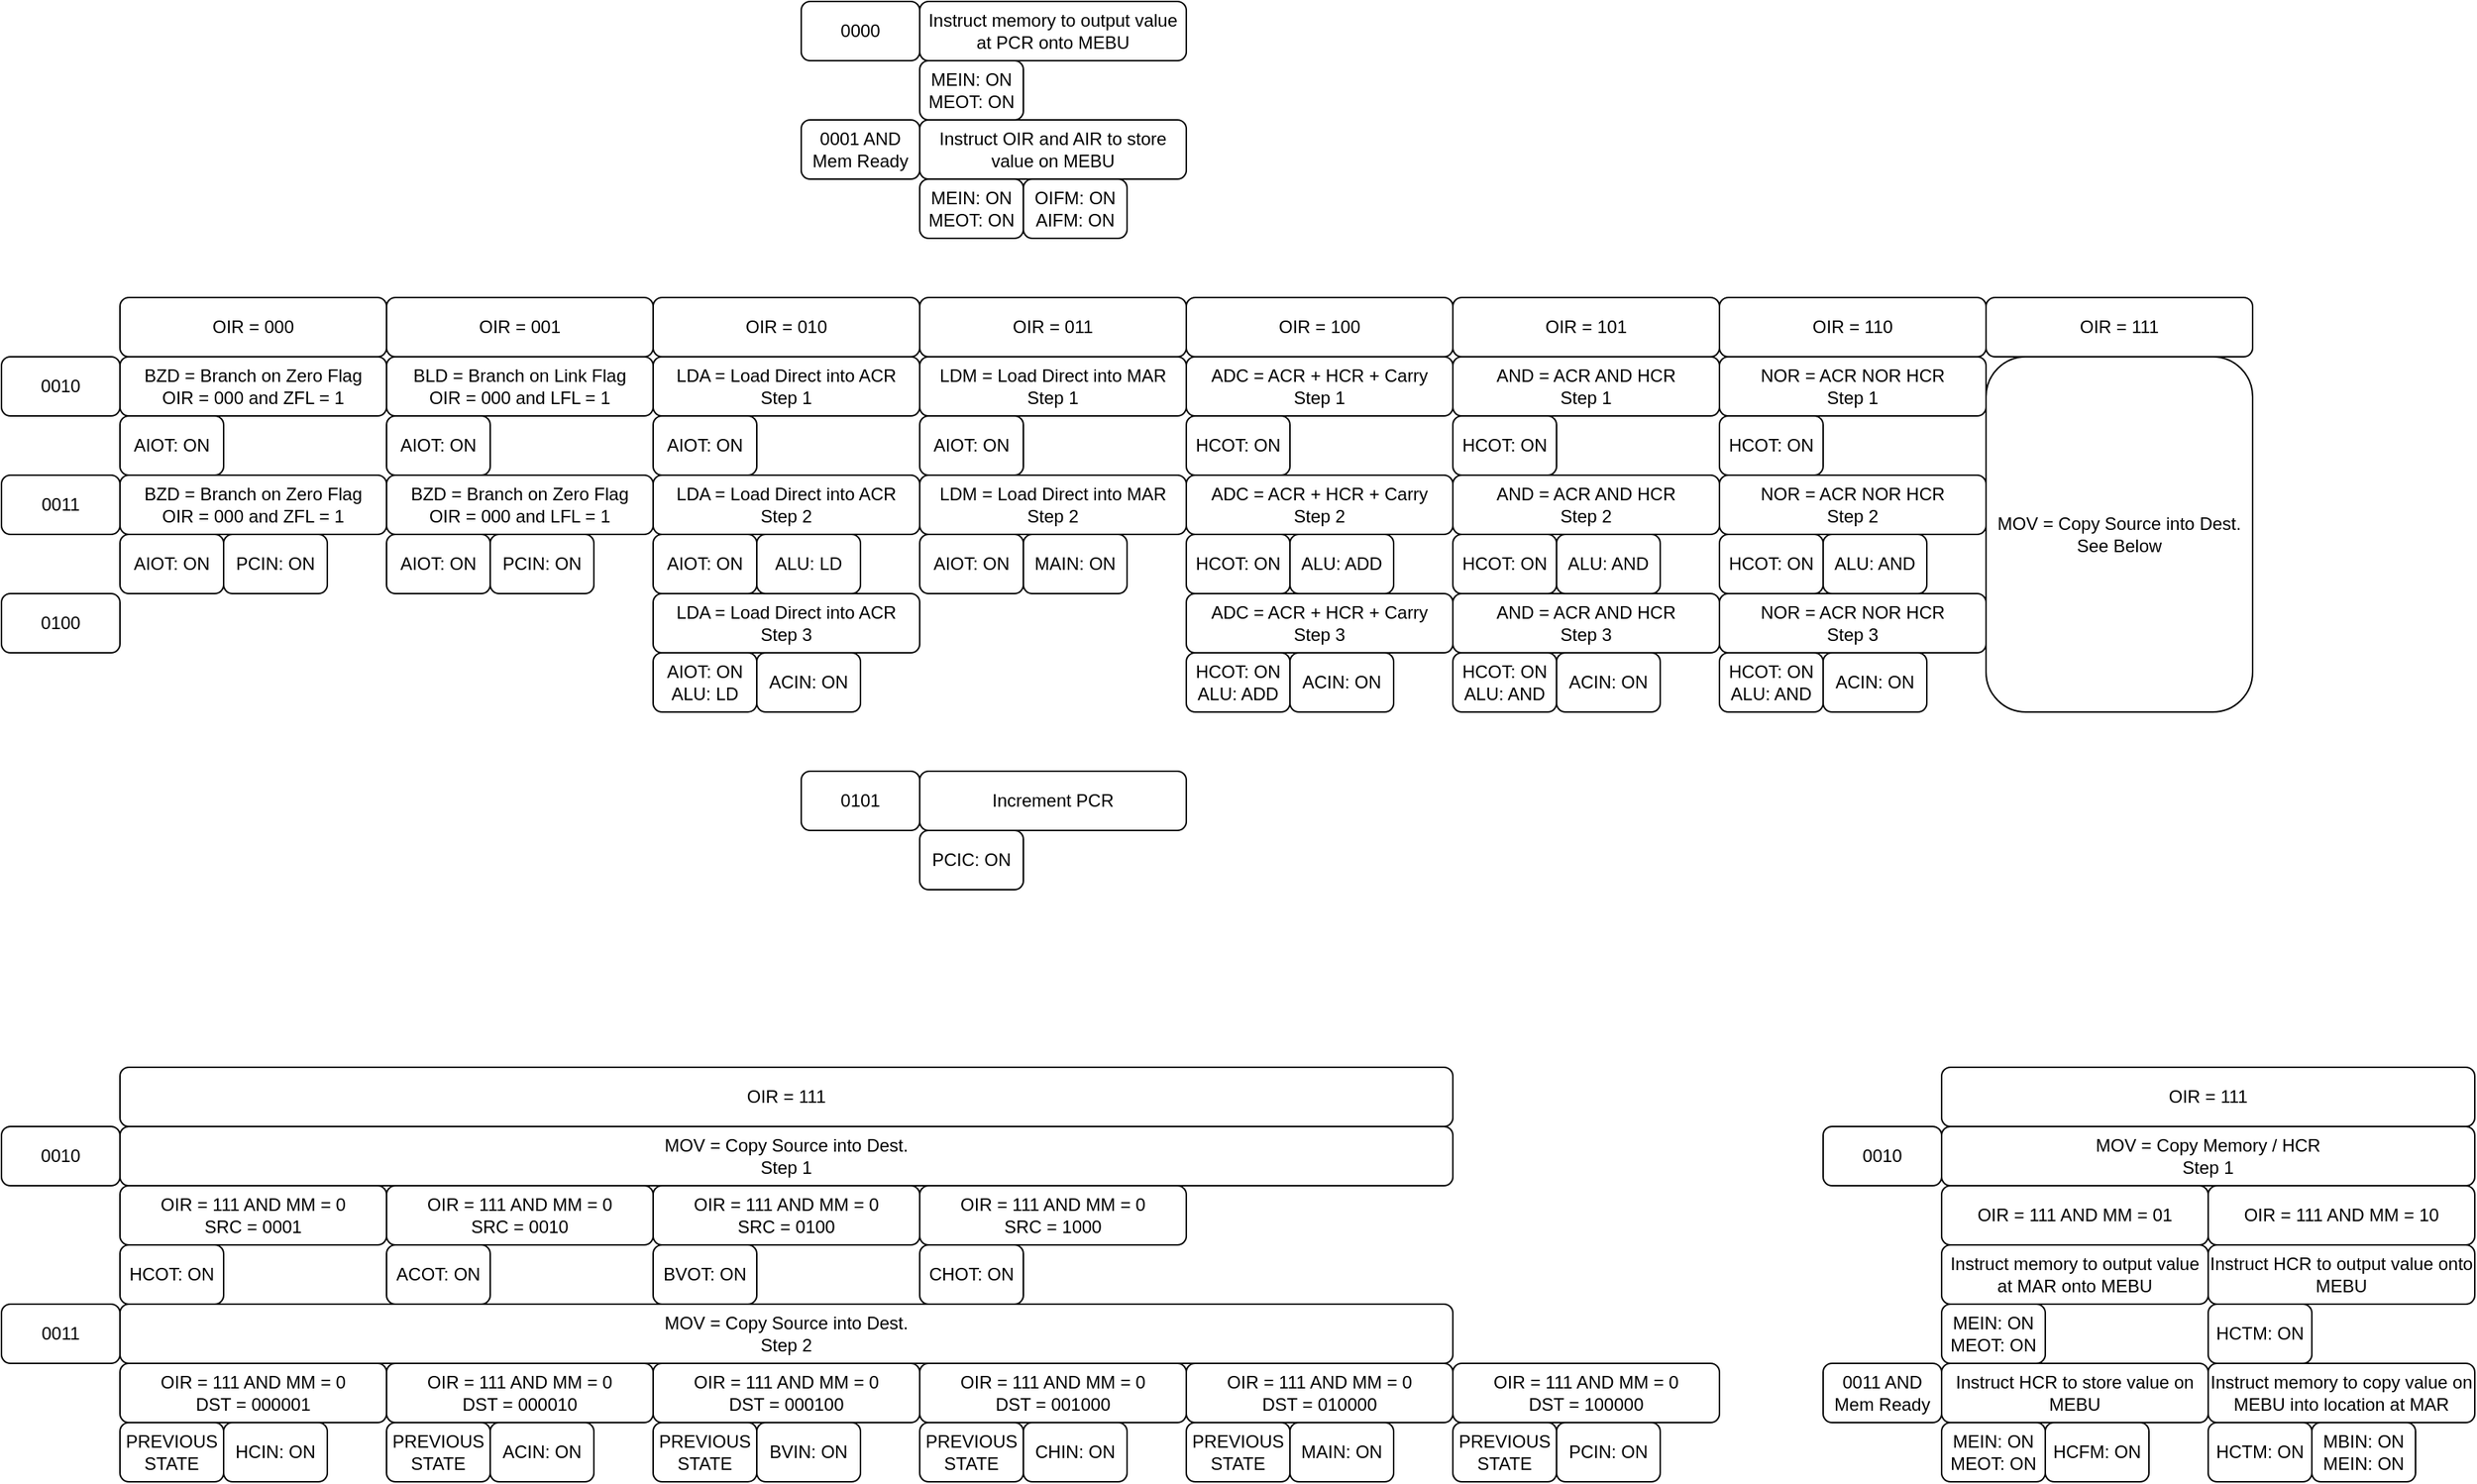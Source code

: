 <mxfile version="26.0.3">
  <diagram name="Page-1" id="bYtNB0YNxuCeWqaJjl6Y">
    <mxGraphModel dx="2537" dy="993" grid="1" gridSize="10" guides="1" tooltips="1" connect="1" arrows="1" fold="1" page="1" pageScale="1" pageWidth="850" pageHeight="1100" math="0" shadow="0">
      <root>
        <mxCell id="0" />
        <mxCell id="1" parent="0" />
        <mxCell id="NWNepyYpS4t74kmyVj0q-1" value="MEIN: ON&lt;br&gt;MEOT: ON" style="rounded=1;whiteSpace=wrap;html=1;" parent="1" vertex="1">
          <mxGeometry x="240" y="80" width="70" height="40" as="geometry" />
        </mxCell>
        <mxCell id="NWNepyYpS4t74kmyVj0q-2" value="Instruct memory to output value at PCR onto MEBU" style="rounded=1;whiteSpace=wrap;html=1;" parent="1" vertex="1">
          <mxGeometry x="240" y="40" width="180" height="40" as="geometry" />
        </mxCell>
        <mxCell id="NWNepyYpS4t74kmyVj0q-4" value="0000" style="rounded=1;whiteSpace=wrap;html=1;" parent="1" vertex="1">
          <mxGeometry x="160" y="40" width="80" height="40" as="geometry" />
        </mxCell>
        <mxCell id="NWNepyYpS4t74kmyVj0q-5" value="0001 AND&lt;div&gt;Mem Ready&lt;/div&gt;" style="rounded=1;whiteSpace=wrap;html=1;" parent="1" vertex="1">
          <mxGeometry x="160" y="120" width="80" height="40" as="geometry" />
        </mxCell>
        <mxCell id="NWNepyYpS4t74kmyVj0q-9" value="Instruct OIR and AIR to store value on MEBU" style="rounded=1;whiteSpace=wrap;html=1;" parent="1" vertex="1">
          <mxGeometry x="240" y="120" width="180" height="40" as="geometry" />
        </mxCell>
        <mxCell id="NWNepyYpS4t74kmyVj0q-10" value="MEIN: ON&lt;br&gt;MEOT: ON" style="rounded=1;whiteSpace=wrap;html=1;" parent="1" vertex="1">
          <mxGeometry x="240" y="160" width="70" height="40" as="geometry" />
        </mxCell>
        <mxCell id="NWNepyYpS4t74kmyVj0q-11" value="OIFM: ON&lt;br&gt;AIFM: ON" style="rounded=1;whiteSpace=wrap;html=1;" parent="1" vertex="1">
          <mxGeometry x="310" y="160" width="70" height="40" as="geometry" />
        </mxCell>
        <mxCell id="3Y0GEc5BFxeLh7h3kEDQ-1" value="0010" style="rounded=1;whiteSpace=wrap;html=1;" parent="1" vertex="1">
          <mxGeometry x="-380" y="280" width="80" height="40" as="geometry" />
        </mxCell>
        <mxCell id="3Y0GEc5BFxeLh7h3kEDQ-2" value="OIR = 100" style="rounded=1;whiteSpace=wrap;html=1;" parent="1" vertex="1">
          <mxGeometry x="420" y="240" width="180" height="40" as="geometry" />
        </mxCell>
        <mxCell id="3Y0GEc5BFxeLh7h3kEDQ-4" value="OIR = 111" style="rounded=1;whiteSpace=wrap;html=1;" parent="1" vertex="1">
          <mxGeometry x="960" y="240" width="180" height="40" as="geometry" />
        </mxCell>
        <mxCell id="3Y0GEc5BFxeLh7h3kEDQ-5" value="OIR = 110" style="rounded=1;whiteSpace=wrap;html=1;" parent="1" vertex="1">
          <mxGeometry x="780" y="240" width="180" height="40" as="geometry" />
        </mxCell>
        <mxCell id="3Y0GEc5BFxeLh7h3kEDQ-6" value="OIR = 101" style="rounded=1;whiteSpace=wrap;html=1;" parent="1" vertex="1">
          <mxGeometry x="600" y="240" width="180" height="40" as="geometry" />
        </mxCell>
        <mxCell id="3Y0GEc5BFxeLh7h3kEDQ-7" value="OIR = 000" style="rounded=1;whiteSpace=wrap;html=1;" parent="1" vertex="1">
          <mxGeometry x="-300" y="240" width="180" height="40" as="geometry" />
        </mxCell>
        <mxCell id="3Y0GEc5BFxeLh7h3kEDQ-8" value="OIR = 001" style="rounded=1;whiteSpace=wrap;html=1;" parent="1" vertex="1">
          <mxGeometry x="-120" y="240" width="180" height="40" as="geometry" />
        </mxCell>
        <mxCell id="3Y0GEc5BFxeLh7h3kEDQ-9" value="OIR = 010" style="rounded=1;whiteSpace=wrap;html=1;" parent="1" vertex="1">
          <mxGeometry x="60" y="240" width="180" height="40" as="geometry" />
        </mxCell>
        <mxCell id="3Y0GEc5BFxeLh7h3kEDQ-10" value="OIR = 011" style="rounded=1;whiteSpace=wrap;html=1;" parent="1" vertex="1">
          <mxGeometry x="240" y="240" width="180" height="40" as="geometry" />
        </mxCell>
        <mxCell id="3Y0GEc5BFxeLh7h3kEDQ-11" value="LDA = Load Direct into ACR&lt;div&gt;Step 1&lt;/div&gt;" style="rounded=1;whiteSpace=wrap;html=1;" parent="1" vertex="1">
          <mxGeometry x="60" y="280" width="180" height="40" as="geometry" />
        </mxCell>
        <mxCell id="3Y0GEc5BFxeLh7h3kEDQ-12" value="LDM = Load Direct into MAR&lt;div&gt;Step 1&lt;/div&gt;" style="rounded=1;whiteSpace=wrap;html=1;" parent="1" vertex="1">
          <mxGeometry x="240" y="280" width="180" height="40" as="geometry" />
        </mxCell>
        <mxCell id="3Y0GEc5BFxeLh7h3kEDQ-13" value="AIOT: ON" style="rounded=1;whiteSpace=wrap;html=1;" parent="1" vertex="1">
          <mxGeometry x="60" y="320" width="70" height="40" as="geometry" />
        </mxCell>
        <mxCell id="3Y0GEc5BFxeLh7h3kEDQ-14" value="LDA = Load Direct into ACR&lt;div&gt;Step 2&lt;/div&gt;" style="rounded=1;whiteSpace=wrap;html=1;" parent="1" vertex="1">
          <mxGeometry x="60" y="360" width="180" height="40" as="geometry" />
        </mxCell>
        <mxCell id="3Y0GEc5BFxeLh7h3kEDQ-15" value="AIOT: ON" style="rounded=1;whiteSpace=wrap;html=1;" parent="1" vertex="1">
          <mxGeometry x="240" y="320" width="70" height="40" as="geometry" />
        </mxCell>
        <mxCell id="3Y0GEc5BFxeLh7h3kEDQ-16" value="LDM = Load Direct into MAR&lt;div&gt;Step 2&lt;/div&gt;" style="rounded=1;whiteSpace=wrap;html=1;" parent="1" vertex="1">
          <mxGeometry x="240" y="360" width="180" height="40" as="geometry" />
        </mxCell>
        <mxCell id="3Y0GEc5BFxeLh7h3kEDQ-17" value="0011" style="rounded=1;whiteSpace=wrap;html=1;" parent="1" vertex="1">
          <mxGeometry x="-380" y="360" width="80" height="40" as="geometry" />
        </mxCell>
        <mxCell id="3Y0GEc5BFxeLh7h3kEDQ-18" value="AIOT: ON" style="rounded=1;whiteSpace=wrap;html=1;" parent="1" vertex="1">
          <mxGeometry x="60" y="400" width="70" height="40" as="geometry" />
        </mxCell>
        <mxCell id="3Y0GEc5BFxeLh7h3kEDQ-19" value="AIOT: ON" style="rounded=1;whiteSpace=wrap;html=1;" parent="1" vertex="1">
          <mxGeometry x="240" y="400" width="70" height="40" as="geometry" />
        </mxCell>
        <mxCell id="3Y0GEc5BFxeLh7h3kEDQ-20" value="ALU: LD" style="rounded=1;whiteSpace=wrap;html=1;" parent="1" vertex="1">
          <mxGeometry x="130" y="400" width="70" height="40" as="geometry" />
        </mxCell>
        <mxCell id="3Y0GEc5BFxeLh7h3kEDQ-21" value="MAIN: ON" style="rounded=1;whiteSpace=wrap;html=1;" parent="1" vertex="1">
          <mxGeometry x="310" y="400" width="70" height="40" as="geometry" />
        </mxCell>
        <mxCell id="3Y0GEc5BFxeLh7h3kEDQ-22" value="LDA = Load Direct into ACR&lt;div&gt;Step 3&lt;/div&gt;" style="rounded=1;whiteSpace=wrap;html=1;" parent="1" vertex="1">
          <mxGeometry x="60" y="440" width="180" height="40" as="geometry" />
        </mxCell>
        <mxCell id="3Y0GEc5BFxeLh7h3kEDQ-23" value="AIOT: ON&lt;br&gt;ALU: LD" style="rounded=1;whiteSpace=wrap;html=1;" parent="1" vertex="1">
          <mxGeometry x="60" y="480" width="70" height="40" as="geometry" />
        </mxCell>
        <mxCell id="3Y0GEc5BFxeLh7h3kEDQ-24" value="ACIN: ON" style="rounded=1;whiteSpace=wrap;html=1;" parent="1" vertex="1">
          <mxGeometry x="130" y="480" width="70" height="40" as="geometry" />
        </mxCell>
        <mxCell id="3Y0GEc5BFxeLh7h3kEDQ-25" value="0100" style="rounded=1;whiteSpace=wrap;html=1;" parent="1" vertex="1">
          <mxGeometry x="-380" y="440" width="80" height="40" as="geometry" />
        </mxCell>
        <mxCell id="3Y0GEc5BFxeLh7h3kEDQ-26" value="ADC = ACR + HCR + Carry&lt;div&gt;Step 1&lt;/div&gt;" style="rounded=1;whiteSpace=wrap;html=1;" parent="1" vertex="1">
          <mxGeometry x="420" y="280" width="180" height="40" as="geometry" />
        </mxCell>
        <mxCell id="3Y0GEc5BFxeLh7h3kEDQ-27" value="ALU: ADD" style="rounded=1;whiteSpace=wrap;html=1;" parent="1" vertex="1">
          <mxGeometry x="490" y="400" width="70" height="40" as="geometry" />
        </mxCell>
        <mxCell id="3Y0GEc5BFxeLh7h3kEDQ-28" value="ADC = ACR + HCR + Carry&lt;br&gt;&lt;div&gt;Step 2&lt;/div&gt;" style="rounded=1;whiteSpace=wrap;html=1;" parent="1" vertex="1">
          <mxGeometry x="420" y="360" width="180" height="40" as="geometry" />
        </mxCell>
        <mxCell id="3Y0GEc5BFxeLh7h3kEDQ-29" value="HCOT: ON" style="rounded=1;whiteSpace=wrap;html=1;" parent="1" vertex="1">
          <mxGeometry x="420" y="320" width="70" height="40" as="geometry" />
        </mxCell>
        <mxCell id="3Y0GEc5BFxeLh7h3kEDQ-30" value="HCOT: ON" style="rounded=1;whiteSpace=wrap;html=1;" parent="1" vertex="1">
          <mxGeometry x="420" y="400" width="70" height="40" as="geometry" />
        </mxCell>
        <mxCell id="3Y0GEc5BFxeLh7h3kEDQ-31" value="ADC = ACR + HCR + Carry&lt;br&gt;&lt;div&gt;Step 3&lt;/div&gt;" style="rounded=1;whiteSpace=wrap;html=1;" parent="1" vertex="1">
          <mxGeometry x="420" y="440" width="180" height="40" as="geometry" />
        </mxCell>
        <mxCell id="3Y0GEc5BFxeLh7h3kEDQ-32" value="HCOT: ON&lt;div&gt;ALU: ADD&lt;/div&gt;" style="rounded=1;whiteSpace=wrap;html=1;" parent="1" vertex="1">
          <mxGeometry x="420" y="480" width="70" height="40" as="geometry" />
        </mxCell>
        <mxCell id="3Y0GEc5BFxeLh7h3kEDQ-33" value="ACIN: ON" style="rounded=1;whiteSpace=wrap;html=1;" parent="1" vertex="1">
          <mxGeometry x="490" y="480" width="70" height="40" as="geometry" />
        </mxCell>
        <mxCell id="3Y0GEc5BFxeLh7h3kEDQ-34" value="AND = ACR AND HCR&lt;div&gt;Step 1&lt;/div&gt;" style="rounded=1;whiteSpace=wrap;html=1;" parent="1" vertex="1">
          <mxGeometry x="600" y="280" width="180" height="40" as="geometry" />
        </mxCell>
        <mxCell id="3Y0GEc5BFxeLh7h3kEDQ-35" value="ALU: AND" style="rounded=1;whiteSpace=wrap;html=1;" parent="1" vertex="1">
          <mxGeometry x="670" y="400" width="70" height="40" as="geometry" />
        </mxCell>
        <mxCell id="3Y0GEc5BFxeLh7h3kEDQ-36" value="AND = ACR AND HCR&lt;div&gt;Step 2&lt;/div&gt;" style="rounded=1;whiteSpace=wrap;html=1;" parent="1" vertex="1">
          <mxGeometry x="600" y="360" width="180" height="40" as="geometry" />
        </mxCell>
        <mxCell id="3Y0GEc5BFxeLh7h3kEDQ-37" value="HCOT: ON" style="rounded=1;whiteSpace=wrap;html=1;" parent="1" vertex="1">
          <mxGeometry x="600" y="320" width="70" height="40" as="geometry" />
        </mxCell>
        <mxCell id="3Y0GEc5BFxeLh7h3kEDQ-38" value="HCOT: ON" style="rounded=1;whiteSpace=wrap;html=1;" parent="1" vertex="1">
          <mxGeometry x="600" y="400" width="70" height="40" as="geometry" />
        </mxCell>
        <mxCell id="3Y0GEc5BFxeLh7h3kEDQ-39" value="AND = ACR AND HCR&lt;div&gt;Step 3&lt;/div&gt;" style="rounded=1;whiteSpace=wrap;html=1;" parent="1" vertex="1">
          <mxGeometry x="600" y="440" width="180" height="40" as="geometry" />
        </mxCell>
        <mxCell id="3Y0GEc5BFxeLh7h3kEDQ-40" value="HCOT: ON&lt;div&gt;ALU: AND&lt;/div&gt;" style="rounded=1;whiteSpace=wrap;html=1;" parent="1" vertex="1">
          <mxGeometry x="600" y="480" width="70" height="40" as="geometry" />
        </mxCell>
        <mxCell id="3Y0GEc5BFxeLh7h3kEDQ-41" value="ACIN: ON" style="rounded=1;whiteSpace=wrap;html=1;" parent="1" vertex="1">
          <mxGeometry x="670" y="480" width="70" height="40" as="geometry" />
        </mxCell>
        <mxCell id="3Y0GEc5BFxeLh7h3kEDQ-42" value="NOR = ACR NOR HCR&lt;div&gt;Step 1&lt;/div&gt;" style="rounded=1;whiteSpace=wrap;html=1;" parent="1" vertex="1">
          <mxGeometry x="780" y="280" width="180" height="40" as="geometry" />
        </mxCell>
        <mxCell id="3Y0GEc5BFxeLh7h3kEDQ-43" value="ALU: AND" style="rounded=1;whiteSpace=wrap;html=1;" parent="1" vertex="1">
          <mxGeometry x="850" y="400" width="70" height="40" as="geometry" />
        </mxCell>
        <mxCell id="3Y0GEc5BFxeLh7h3kEDQ-44" value="NOR = ACR NOR HCR&lt;br&gt;&lt;div&gt;Step 2&lt;/div&gt;" style="rounded=1;whiteSpace=wrap;html=1;" parent="1" vertex="1">
          <mxGeometry x="780" y="360" width="180" height="40" as="geometry" />
        </mxCell>
        <mxCell id="3Y0GEc5BFxeLh7h3kEDQ-45" value="HCOT: ON" style="rounded=1;whiteSpace=wrap;html=1;" parent="1" vertex="1">
          <mxGeometry x="780" y="320" width="70" height="40" as="geometry" />
        </mxCell>
        <mxCell id="3Y0GEc5BFxeLh7h3kEDQ-46" value="HCOT: ON" style="rounded=1;whiteSpace=wrap;html=1;" parent="1" vertex="1">
          <mxGeometry x="780" y="400" width="70" height="40" as="geometry" />
        </mxCell>
        <mxCell id="3Y0GEc5BFxeLh7h3kEDQ-47" value="NOR = ACR NOR HCR&lt;br&gt;&lt;div&gt;Step 3&lt;/div&gt;" style="rounded=1;whiteSpace=wrap;html=1;" parent="1" vertex="1">
          <mxGeometry x="780" y="440" width="180" height="40" as="geometry" />
        </mxCell>
        <mxCell id="3Y0GEc5BFxeLh7h3kEDQ-48" value="HCOT: ON&lt;div&gt;ALU: AND&lt;/div&gt;" style="rounded=1;whiteSpace=wrap;html=1;" parent="1" vertex="1">
          <mxGeometry x="780" y="480" width="70" height="40" as="geometry" />
        </mxCell>
        <mxCell id="3Y0GEc5BFxeLh7h3kEDQ-49" value="ACIN: ON" style="rounded=1;whiteSpace=wrap;html=1;" parent="1" vertex="1">
          <mxGeometry x="850" y="480" width="70" height="40" as="geometry" />
        </mxCell>
        <mxCell id="71fQ41_YJ7QtanYqEJl_-1" value="BZD = Branch on Zero Flag&lt;div&gt;OIR = 000 and ZFL = 1&lt;/div&gt;" style="rounded=1;whiteSpace=wrap;html=1;" parent="1" vertex="1">
          <mxGeometry x="-300" y="280" width="180" height="40" as="geometry" />
        </mxCell>
        <mxCell id="71fQ41_YJ7QtanYqEJl_-2" value="BZD = Branch on Zero Flag&lt;div&gt;OIR = 000 and ZFL = 1&lt;/div&gt;" style="rounded=1;whiteSpace=wrap;html=1;" parent="1" vertex="1">
          <mxGeometry x="-300" y="360" width="180" height="40" as="geometry" />
        </mxCell>
        <mxCell id="71fQ41_YJ7QtanYqEJl_-3" value="AIOT: ON" style="rounded=1;whiteSpace=wrap;html=1;" parent="1" vertex="1">
          <mxGeometry x="-300" y="320" width="70" height="40" as="geometry" />
        </mxCell>
        <mxCell id="71fQ41_YJ7QtanYqEJl_-4" value="AIOT: ON" style="rounded=1;whiteSpace=wrap;html=1;" parent="1" vertex="1">
          <mxGeometry x="-300" y="400" width="70" height="40" as="geometry" />
        </mxCell>
        <mxCell id="71fQ41_YJ7QtanYqEJl_-5" value="PCIN: ON" style="rounded=1;whiteSpace=wrap;html=1;" parent="1" vertex="1">
          <mxGeometry x="-230" y="400" width="70" height="40" as="geometry" />
        </mxCell>
        <mxCell id="71fQ41_YJ7QtanYqEJl_-6" value="BLD = Branch on Link Flag&lt;div&gt;OIR = 000 and LFL = 1&lt;/div&gt;" style="rounded=1;whiteSpace=wrap;html=1;" parent="1" vertex="1">
          <mxGeometry x="-120" y="280" width="180" height="40" as="geometry" />
        </mxCell>
        <mxCell id="71fQ41_YJ7QtanYqEJl_-7" value="BZD = Branch on Zero Flag&lt;div&gt;OIR = 000 and LFL = 1&lt;/div&gt;" style="rounded=1;whiteSpace=wrap;html=1;" parent="1" vertex="1">
          <mxGeometry x="-120" y="360" width="180" height="40" as="geometry" />
        </mxCell>
        <mxCell id="71fQ41_YJ7QtanYqEJl_-8" value="AIOT: ON" style="rounded=1;whiteSpace=wrap;html=1;" parent="1" vertex="1">
          <mxGeometry x="-120" y="320" width="70" height="40" as="geometry" />
        </mxCell>
        <mxCell id="71fQ41_YJ7QtanYqEJl_-9" value="AIOT: ON" style="rounded=1;whiteSpace=wrap;html=1;" parent="1" vertex="1">
          <mxGeometry x="-120" y="400" width="70" height="40" as="geometry" />
        </mxCell>
        <mxCell id="71fQ41_YJ7QtanYqEJl_-10" value="PCIN: ON" style="rounded=1;whiteSpace=wrap;html=1;" parent="1" vertex="1">
          <mxGeometry x="-50" y="400" width="70" height="40" as="geometry" />
        </mxCell>
        <mxCell id="71fQ41_YJ7QtanYqEJl_-11" value="MOV = Copy Source into Dest.&lt;div&gt;See Below&lt;/div&gt;" style="rounded=1;whiteSpace=wrap;html=1;" parent="1" vertex="1">
          <mxGeometry x="960" y="280" width="180" height="240" as="geometry" />
        </mxCell>
        <mxCell id="3mzZENfsGVjmYcifXkO6-1" value="OIR = 111" style="rounded=1;whiteSpace=wrap;html=1;" parent="1" vertex="1">
          <mxGeometry x="-300" y="760" width="900" height="40" as="geometry" />
        </mxCell>
        <mxCell id="3mzZENfsGVjmYcifXkO6-2" value="MOV = Copy Source into Dest.&lt;div&gt;Step 1&lt;/div&gt;" style="rounded=1;whiteSpace=wrap;html=1;" parent="1" vertex="1">
          <mxGeometry x="-300" y="800" width="900" height="40" as="geometry" />
        </mxCell>
        <mxCell id="3mzZENfsGVjmYcifXkO6-3" value="0010" style="rounded=1;whiteSpace=wrap;html=1;" parent="1" vertex="1">
          <mxGeometry x="-380" y="800" width="80" height="40" as="geometry" />
        </mxCell>
        <mxCell id="3mzZENfsGVjmYcifXkO6-4" value="OIR = 111 AND MM = 0&lt;div&gt;SRC = 0001&lt;/div&gt;" style="rounded=1;whiteSpace=wrap;html=1;" parent="1" vertex="1">
          <mxGeometry x="-300" y="840" width="180" height="40" as="geometry" />
        </mxCell>
        <mxCell id="3mzZENfsGVjmYcifXkO6-5" value="OIR = 111 AND MM = 0&lt;div&gt;SRC = 0010&lt;/div&gt;" style="rounded=1;whiteSpace=wrap;html=1;" parent="1" vertex="1">
          <mxGeometry x="-120" y="840" width="180" height="40" as="geometry" />
        </mxCell>
        <mxCell id="3mzZENfsGVjmYcifXkO6-6" value="OIR = 111 AND MM = 0&lt;div&gt;SRC = 0100&lt;/div&gt;" style="rounded=1;whiteSpace=wrap;html=1;" parent="1" vertex="1">
          <mxGeometry x="60" y="840" width="180" height="40" as="geometry" />
        </mxCell>
        <mxCell id="3mzZENfsGVjmYcifXkO6-7" value="HCOT: ON" style="rounded=1;whiteSpace=wrap;html=1;" parent="1" vertex="1">
          <mxGeometry x="-300" y="880" width="70" height="40" as="geometry" />
        </mxCell>
        <mxCell id="3mzZENfsGVjmYcifXkO6-8" value="ACOT: ON" style="rounded=1;whiteSpace=wrap;html=1;" parent="1" vertex="1">
          <mxGeometry x="-120" y="880" width="70" height="40" as="geometry" />
        </mxCell>
        <mxCell id="3mzZENfsGVjmYcifXkO6-9" value="BVOT: ON" style="rounded=1;whiteSpace=wrap;html=1;" parent="1" vertex="1">
          <mxGeometry x="60" y="880" width="70" height="40" as="geometry" />
        </mxCell>
        <mxCell id="3mzZENfsGVjmYcifXkO6-11" value="MOV = Copy Source into Dest.&lt;div&gt;Step 2&lt;/div&gt;" style="rounded=1;whiteSpace=wrap;html=1;" parent="1" vertex="1">
          <mxGeometry x="-300" y="920" width="900" height="40" as="geometry" />
        </mxCell>
        <mxCell id="3mzZENfsGVjmYcifXkO6-12" value="0011" style="rounded=1;whiteSpace=wrap;html=1;" parent="1" vertex="1">
          <mxGeometry x="-380" y="920" width="80" height="40" as="geometry" />
        </mxCell>
        <mxCell id="3mzZENfsGVjmYcifXkO6-16" value="PREVIOUS&lt;div&gt;STATE&lt;/div&gt;" style="rounded=1;whiteSpace=wrap;html=1;" parent="1" vertex="1">
          <mxGeometry x="-300" y="1000" width="70" height="40" as="geometry" />
        </mxCell>
        <mxCell id="3mzZENfsGVjmYcifXkO6-20" value="OIR = 111 AND MM = 0&lt;div&gt;DST = 000001&lt;/div&gt;" style="rounded=1;whiteSpace=wrap;html=1;" parent="1" vertex="1">
          <mxGeometry x="-300" y="960" width="180" height="40" as="geometry" />
        </mxCell>
        <mxCell id="3mzZENfsGVjmYcifXkO6-23" value="OIR = 111 AND MM = 0&lt;div&gt;DST = 000010&lt;/div&gt;" style="rounded=1;whiteSpace=wrap;html=1;" parent="1" vertex="1">
          <mxGeometry x="-120" y="960" width="180" height="40" as="geometry" />
        </mxCell>
        <mxCell id="3mzZENfsGVjmYcifXkO6-24" value="OIR = 111 AND MM = 0&lt;div&gt;DST = 000100&lt;/div&gt;" style="rounded=1;whiteSpace=wrap;html=1;" parent="1" vertex="1">
          <mxGeometry x="60" y="960" width="180" height="40" as="geometry" />
        </mxCell>
        <mxCell id="3mzZENfsGVjmYcifXkO6-25" value="OIR = 111 AND MM = 0&lt;div&gt;DST = 001000&lt;/div&gt;" style="rounded=1;whiteSpace=wrap;html=1;" parent="1" vertex="1">
          <mxGeometry x="240" y="960" width="180" height="40" as="geometry" />
        </mxCell>
        <mxCell id="3mzZENfsGVjmYcifXkO6-26" value="OIR = 111 AND MM = 0&lt;div&gt;DST = 010000&lt;/div&gt;" style="rounded=1;whiteSpace=wrap;html=1;" parent="1" vertex="1">
          <mxGeometry x="420" y="960" width="180" height="40" as="geometry" />
        </mxCell>
        <mxCell id="3mzZENfsGVjmYcifXkO6-27" value="PREVIOUS&lt;div&gt;STATE&lt;/div&gt;" style="rounded=1;whiteSpace=wrap;html=1;" parent="1" vertex="1">
          <mxGeometry x="-120" y="1000" width="70" height="40" as="geometry" />
        </mxCell>
        <mxCell id="3mzZENfsGVjmYcifXkO6-28" value="PREVIOUS&lt;div&gt;STATE&lt;/div&gt;" style="rounded=1;whiteSpace=wrap;html=1;" parent="1" vertex="1">
          <mxGeometry x="60" y="1000" width="70" height="40" as="geometry" />
        </mxCell>
        <mxCell id="3mzZENfsGVjmYcifXkO6-29" value="PREVIOUS&lt;div&gt;STATE&lt;/div&gt;" style="rounded=1;whiteSpace=wrap;html=1;" parent="1" vertex="1">
          <mxGeometry x="240" y="1000" width="70" height="40" as="geometry" />
        </mxCell>
        <mxCell id="3mzZENfsGVjmYcifXkO6-30" value="PREVIOUS&lt;div&gt;STATE&lt;/div&gt;" style="rounded=1;whiteSpace=wrap;html=1;" parent="1" vertex="1">
          <mxGeometry x="420" y="1000" width="70" height="40" as="geometry" />
        </mxCell>
        <mxCell id="3mzZENfsGVjmYcifXkO6-31" value="HCIN: ON" style="rounded=1;whiteSpace=wrap;html=1;" parent="1" vertex="1">
          <mxGeometry x="-230" y="1000" width="70" height="40" as="geometry" />
        </mxCell>
        <mxCell id="3mzZENfsGVjmYcifXkO6-32" value="ACIN: ON" style="rounded=1;whiteSpace=wrap;html=1;" parent="1" vertex="1">
          <mxGeometry x="-50" y="1000" width="70" height="40" as="geometry" />
        </mxCell>
        <mxCell id="3mzZENfsGVjmYcifXkO6-33" value="BVIN: ON" style="rounded=1;whiteSpace=wrap;html=1;" parent="1" vertex="1">
          <mxGeometry x="130" y="1000" width="70" height="40" as="geometry" />
        </mxCell>
        <mxCell id="3mzZENfsGVjmYcifXkO6-34" value="CHIN: ON" style="rounded=1;whiteSpace=wrap;html=1;" parent="1" vertex="1">
          <mxGeometry x="310" y="1000" width="70" height="40" as="geometry" />
        </mxCell>
        <mxCell id="3mzZENfsGVjmYcifXkO6-35" value="MAIN: ON" style="rounded=1;whiteSpace=wrap;html=1;" parent="1" vertex="1">
          <mxGeometry x="490" y="1000" width="70" height="40" as="geometry" />
        </mxCell>
        <mxCell id="3mzZENfsGVjmYcifXkO6-36" value="OIR = 111" style="rounded=1;whiteSpace=wrap;html=1;" parent="1" vertex="1">
          <mxGeometry x="930" y="760" width="360" height="40" as="geometry" />
        </mxCell>
        <mxCell id="3mzZENfsGVjmYcifXkO6-37" value="MOV = Copy Memory / HCR&lt;div&gt;Step 1&lt;/div&gt;" style="rounded=1;whiteSpace=wrap;html=1;" parent="1" vertex="1">
          <mxGeometry x="930" y="800" width="360" height="40" as="geometry" />
        </mxCell>
        <mxCell id="3mzZENfsGVjmYcifXkO6-38" value="0010" style="rounded=1;whiteSpace=wrap;html=1;" parent="1" vertex="1">
          <mxGeometry x="850" y="800" width="80" height="40" as="geometry" />
        </mxCell>
        <mxCell id="3mzZENfsGVjmYcifXkO6-39" value="OIR = 111 AND MM = 01" style="rounded=1;whiteSpace=wrap;html=1;" parent="1" vertex="1">
          <mxGeometry x="930" y="840" width="180" height="40" as="geometry" />
        </mxCell>
        <mxCell id="3mzZENfsGVjmYcifXkO6-40" value="OIR = 111 AND MM = 10" style="rounded=1;whiteSpace=wrap;html=1;" parent="1" vertex="1">
          <mxGeometry x="1110" y="840" width="180" height="40" as="geometry" />
        </mxCell>
        <mxCell id="3mzZENfsGVjmYcifXkO6-41" value="MEIN: ON&lt;br&gt;MEOT: ON" style="rounded=1;whiteSpace=wrap;html=1;" parent="1" vertex="1">
          <mxGeometry x="930" y="920" width="70" height="40" as="geometry" />
        </mxCell>
        <mxCell id="3mzZENfsGVjmYcifXkO6-42" value="Instruct memory to output value at MAR onto MEBU" style="rounded=1;whiteSpace=wrap;html=1;" parent="1" vertex="1">
          <mxGeometry x="930" y="880" width="180" height="40" as="geometry" />
        </mxCell>
        <mxCell id="3mzZENfsGVjmYcifXkO6-43" value="0011 AND&lt;div&gt;Mem Ready&lt;/div&gt;" style="rounded=1;whiteSpace=wrap;html=1;" parent="1" vertex="1">
          <mxGeometry x="850" y="960" width="80" height="40" as="geometry" />
        </mxCell>
        <mxCell id="3mzZENfsGVjmYcifXkO6-44" value="Instruct HCR to store value on MEBU" style="rounded=1;whiteSpace=wrap;html=1;" parent="1" vertex="1">
          <mxGeometry x="930" y="960" width="180" height="40" as="geometry" />
        </mxCell>
        <mxCell id="3mzZENfsGVjmYcifXkO6-45" value="MEIN: ON&lt;br&gt;MEOT: ON" style="rounded=1;whiteSpace=wrap;html=1;" parent="1" vertex="1">
          <mxGeometry x="930" y="1000" width="70" height="40" as="geometry" />
        </mxCell>
        <mxCell id="3mzZENfsGVjmYcifXkO6-46" value="HCFM: ON" style="rounded=1;whiteSpace=wrap;html=1;" parent="1" vertex="1">
          <mxGeometry x="1000" y="1000" width="70" height="40" as="geometry" />
        </mxCell>
        <mxCell id="3mzZENfsGVjmYcifXkO6-47" value="Instruct HCR to output value onto MEBU" style="rounded=1;whiteSpace=wrap;html=1;" parent="1" vertex="1">
          <mxGeometry x="1110" y="880" width="180" height="40" as="geometry" />
        </mxCell>
        <mxCell id="3mzZENfsGVjmYcifXkO6-48" value="HCTM: ON" style="rounded=1;whiteSpace=wrap;html=1;" parent="1" vertex="1">
          <mxGeometry x="1110" y="920" width="70" height="40" as="geometry" />
        </mxCell>
        <mxCell id="3mzZENfsGVjmYcifXkO6-49" value="Instruct memory to copy value on MEBU into location at MAR" style="rounded=1;whiteSpace=wrap;html=1;" parent="1" vertex="1">
          <mxGeometry x="1110" y="960" width="180" height="40" as="geometry" />
        </mxCell>
        <mxCell id="3mzZENfsGVjmYcifXkO6-50" value="HCTM: ON" style="rounded=1;whiteSpace=wrap;html=1;" parent="1" vertex="1">
          <mxGeometry x="1110" y="1000" width="70" height="40" as="geometry" />
        </mxCell>
        <mxCell id="3mzZENfsGVjmYcifXkO6-51" value="MBIN: ON&lt;br&gt;MEIN: ON" style="rounded=1;whiteSpace=wrap;html=1;" parent="1" vertex="1">
          <mxGeometry x="1180" y="1000" width="70" height="40" as="geometry" />
        </mxCell>
        <mxCell id="3mzZENfsGVjmYcifXkO6-52" value="Increment PCR" style="rounded=1;whiteSpace=wrap;html=1;" parent="1" vertex="1">
          <mxGeometry x="240" y="560" width="180" height="40" as="geometry" />
        </mxCell>
        <mxCell id="3mzZENfsGVjmYcifXkO6-53" value="0101" style="rounded=1;whiteSpace=wrap;html=1;" parent="1" vertex="1">
          <mxGeometry x="160" y="560" width="80" height="40" as="geometry" />
        </mxCell>
        <mxCell id="3mzZENfsGVjmYcifXkO6-54" value="PCIC: ON" style="rounded=1;whiteSpace=wrap;html=1;" parent="1" vertex="1">
          <mxGeometry x="240" y="600" width="70" height="40" as="geometry" />
        </mxCell>
        <mxCell id="24C_kr7R_fZLtEDO1ADL-1" value="OIR = 111 AND MM = 0&lt;div&gt;DST = 100000&lt;/div&gt;" style="rounded=1;whiteSpace=wrap;html=1;" parent="1" vertex="1">
          <mxGeometry x="600" y="960" width="180" height="40" as="geometry" />
        </mxCell>
        <mxCell id="24C_kr7R_fZLtEDO1ADL-2" value="PREVIOUS&lt;div&gt;STATE&lt;/div&gt;" style="rounded=1;whiteSpace=wrap;html=1;" parent="1" vertex="1">
          <mxGeometry x="600" y="1000" width="70" height="40" as="geometry" />
        </mxCell>
        <mxCell id="24C_kr7R_fZLtEDO1ADL-3" value="PCIN: ON" style="rounded=1;whiteSpace=wrap;html=1;" parent="1" vertex="1">
          <mxGeometry x="670" y="1000" width="70" height="40" as="geometry" />
        </mxCell>
        <mxCell id="24C_kr7R_fZLtEDO1ADL-4" value="OIR = 111 AND MM = 0&lt;div&gt;SRC = 1000&lt;/div&gt;" style="rounded=1;whiteSpace=wrap;html=1;" parent="1" vertex="1">
          <mxGeometry x="240" y="840" width="180" height="40" as="geometry" />
        </mxCell>
        <mxCell id="24C_kr7R_fZLtEDO1ADL-5" value="CHOT: ON" style="rounded=1;whiteSpace=wrap;html=1;" parent="1" vertex="1">
          <mxGeometry x="240" y="880" width="70" height="40" as="geometry" />
        </mxCell>
      </root>
    </mxGraphModel>
  </diagram>
</mxfile>
